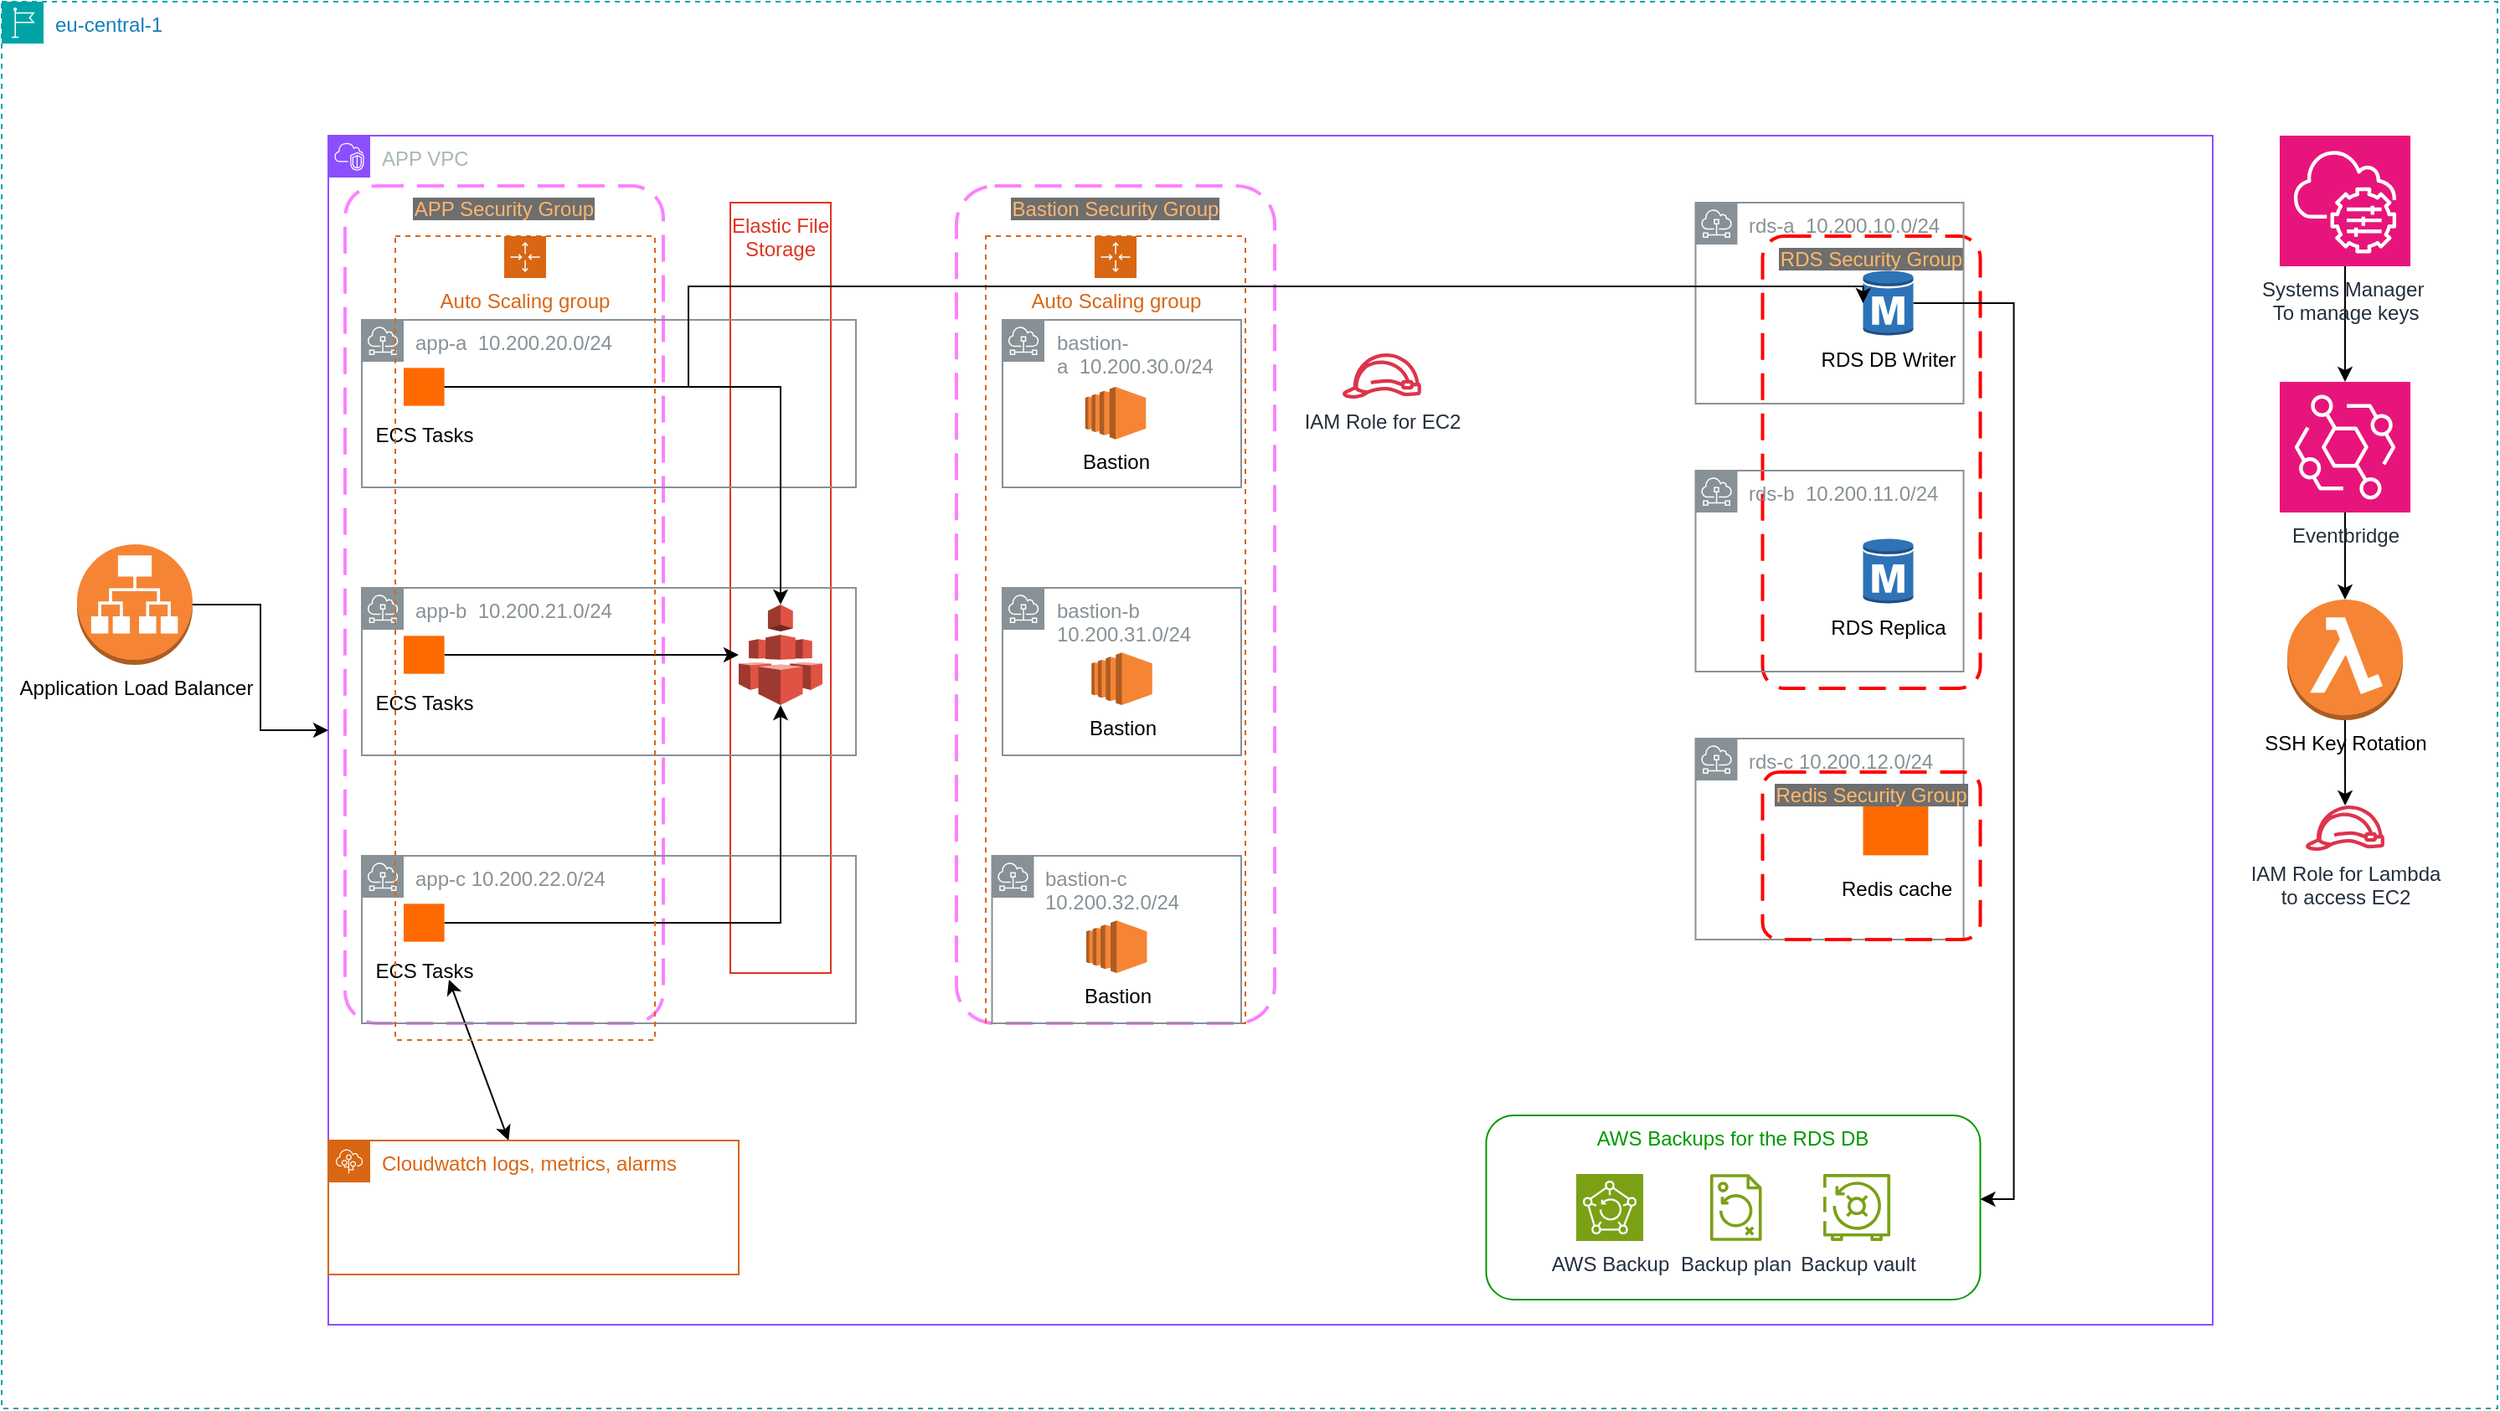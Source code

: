 <mxfile version="25.0.2">
  <diagram name="Page-1" id="fLFD-geei8xFGMf8-HyF">
    <mxGraphModel dx="1803" dy="1056" grid="1" gridSize="10" guides="1" tooltips="1" connect="1" arrows="1" fold="1" page="1" pageScale="1" pageWidth="850" pageHeight="1100" math="0" shadow="0">
      <root>
        <mxCell id="0" />
        <mxCell id="1" parent="0" />
        <mxCell id="baAT_ktDrLNEHmpY2uOX-29" value="bastion-a&amp;nbsp;&amp;nbsp;10.200.30.0/24" style="sketch=0;outlineConnect=0;gradientColor=none;html=1;whiteSpace=wrap;fontSize=12;fontStyle=0;shape=mxgraph.aws4.group;grIcon=mxgraph.aws4.group_subnet;strokeColor=#879196;fillColor=none;verticalAlign=top;align=left;spacingLeft=30;fontColor=#879196;dashed=0;" vertex="1" parent="1">
          <mxGeometry x="637.5" y="230" width="142.5" height="100" as="geometry" />
        </mxCell>
        <mxCell id="baAT_ktDrLNEHmpY2uOX-26" value="Bastion Security Group" style="rounded=1;arcSize=12;dashed=1;strokeColor=#FB82FF;fillColor=none;gradientColor=none;dashPattern=8 4;strokeWidth=2;verticalAlign=top;fontColor=#FFB570;labelBackgroundColor=#6E6E6E;" vertex="1" parent="1">
          <mxGeometry x="610" y="150" width="190" height="500" as="geometry" />
        </mxCell>
        <mxCell id="4HJ_1CUAeN2-ULVP7Vei-25" value="APP Security Group" style="rounded=1;arcSize=10;dashed=1;strokeColor=#FB82FF;fillColor=none;gradientColor=none;dashPattern=8 4;strokeWidth=2;verticalAlign=top;fontColor=#FFB570;labelBackgroundColor=#6E6E6E;" parent="1" vertex="1">
          <mxGeometry x="245" y="150" width="190" height="500" as="geometry" />
        </mxCell>
        <mxCell id="4HJ_1CUAeN2-ULVP7Vei-1" value="eu-central-1" style="points=[[0,0],[0.25,0],[0.5,0],[0.75,0],[1,0],[1,0.25],[1,0.5],[1,0.75],[1,1],[0.75,1],[0.5,1],[0.25,1],[0,1],[0,0.75],[0,0.5],[0,0.25]];outlineConnect=0;gradientColor=none;html=1;whiteSpace=wrap;fontSize=12;fontStyle=0;container=0;pointerEvents=0;collapsible=0;recursiveResize=0;shape=mxgraph.aws4.group;grIcon=mxgraph.aws4.group_region;strokeColor=#00A4A6;fillColor=none;verticalAlign=top;align=left;spacingLeft=30;fontColor=#147EBA;dashed=1;" parent="1" vertex="1">
          <mxGeometry x="40" y="40" width="1490" height="840" as="geometry" />
        </mxCell>
        <mxCell id="baAT_ktDrLNEHmpY2uOX-5" value="" style="endArrow=classic;startArrow=classic;html=1;rounded=0;" edge="1" parent="1" source="baAT_ktDrLNEHmpY2uOX-4">
          <mxGeometry width="50" height="50" relative="1" as="geometry">
            <mxPoint x="640" y="630" as="sourcePoint" />
            <mxPoint x="307" y="624" as="targetPoint" />
          </mxGeometry>
        </mxCell>
        <mxCell id="4HJ_1CUAeN2-ULVP7Vei-2" value="APP VPC" style="points=[[0,0],[0.25,0],[0.5,0],[0.75,0],[1,0],[1,0.25],[1,0.5],[1,0.75],[1,1],[0.75,1],[0.5,1],[0.25,1],[0,1],[0,0.75],[0,0.5],[0,0.25]];outlineConnect=0;gradientColor=none;html=1;whiteSpace=wrap;fontSize=12;fontStyle=0;container=0;pointerEvents=0;collapsible=0;recursiveResize=0;shape=mxgraph.aws4.group;grIcon=mxgraph.aws4.group_vpc2;strokeColor=#8C4FFF;fillColor=none;verticalAlign=top;align=left;spacingLeft=30;fontColor=#AAB7B8;dashed=0;" parent="1" vertex="1">
          <mxGeometry x="235" y="120" width="1125" height="710" as="geometry" />
        </mxCell>
        <mxCell id="baAT_ktDrLNEHmpY2uOX-7" style="edgeStyle=orthogonalEdgeStyle;rounded=0;orthogonalLoop=1;jettySize=auto;html=1;" edge="1" parent="1" source="4HJ_1CUAeN2-ULVP7Vei-33" target="4HJ_1CUAeN2-ULVP7Vei-2">
          <mxGeometry relative="1" as="geometry" />
        </mxCell>
        <mxCell id="4HJ_1CUAeN2-ULVP7Vei-33" value="Application Load Balancer" style="outlineConnect=0;dashed=0;verticalLabelPosition=bottom;verticalAlign=top;align=center;html=1;shape=mxgraph.aws3.application_load_balancer;fillColor=#F58534;gradientColor=none;" parent="1" vertex="1">
          <mxGeometry x="85" y="364" width="69" height="72" as="geometry" />
        </mxCell>
        <mxCell id="baAT_ktDrLNEHmpY2uOX-4" value="Cloudwatch logs, metrics, alarms&lt;div&gt;&lt;br&gt;&lt;/div&gt;" style="points=[[0,0],[0.25,0],[0.5,0],[0.75,0],[1,0],[1,0.25],[1,0.5],[1,0.75],[1,1],[0.75,1],[0.5,1],[0.25,1],[0,1],[0,0.75],[0,0.5],[0,0.25]];outlineConnect=0;gradientColor=none;html=1;whiteSpace=wrap;fontSize=12;fontStyle=0;container=1;pointerEvents=0;collapsible=0;recursiveResize=0;shape=mxgraph.aws4.group;grIcon=mxgraph.aws4.group_elastic_beanstalk;strokeColor=#D86613;fillColor=none;verticalAlign=top;align=left;spacingLeft=30;fontColor=#D86613;dashed=0;" vertex="1" parent="1">
          <mxGeometry x="235" y="720" width="245" height="80" as="geometry" />
        </mxCell>
        <mxCell id="baAT_ktDrLNEHmpY2uOX-6" style="edgeStyle=orthogonalEdgeStyle;rounded=0;orthogonalLoop=1;jettySize=auto;html=1;exitX=0.5;exitY=1;exitDx=0;exitDy=0;" edge="1" parent="1" source="baAT_ktDrLNEHmpY2uOX-4" target="baAT_ktDrLNEHmpY2uOX-4">
          <mxGeometry relative="1" as="geometry" />
        </mxCell>
        <mxCell id="4HJ_1CUAeN2-ULVP7Vei-18" value="Elastic File Storage" style="fillColor=none;strokeColor=#DD3522;verticalAlign=top;fontStyle=0;fontColor=#DD3522;whiteSpace=wrap;html=1;" parent="1" vertex="1">
          <mxGeometry x="475" y="160" width="60" height="460" as="geometry" />
        </mxCell>
        <mxCell id="4HJ_1CUAeN2-ULVP7Vei-9" value="app-a&amp;nbsp;&amp;nbsp;10.200.20.0/24" style="sketch=0;outlineConnect=0;gradientColor=none;html=1;whiteSpace=wrap;fontSize=12;fontStyle=0;shape=mxgraph.aws4.group;grIcon=mxgraph.aws4.group_subnet;strokeColor=#879196;fillColor=none;verticalAlign=top;align=left;spacingLeft=30;fontColor=#879196;dashed=0;" parent="1" vertex="1">
          <mxGeometry x="255" y="230" width="295" height="100" as="geometry" />
        </mxCell>
        <mxCell id="4HJ_1CUAeN2-ULVP7Vei-8" value="app-b&amp;nbsp;&amp;nbsp;10.200.21.0/24" style="sketch=0;outlineConnect=0;gradientColor=none;html=1;whiteSpace=wrap;fontSize=12;fontStyle=0;shape=mxgraph.aws4.group;grIcon=mxgraph.aws4.group_subnet;strokeColor=#879196;fillColor=none;verticalAlign=top;align=left;spacingLeft=30;fontColor=#879196;dashed=0;" parent="1" vertex="1">
          <mxGeometry x="255" y="390" width="295" height="100" as="geometry" />
        </mxCell>
        <mxCell id="4HJ_1CUAeN2-ULVP7Vei-7" value="app-c&amp;nbsp;10.200.22.0/24" style="sketch=0;outlineConnect=0;gradientColor=none;html=1;whiteSpace=wrap;fontSize=12;fontStyle=0;shape=mxgraph.aws4.group;grIcon=mxgraph.aws4.group_subnet;strokeColor=#879196;fillColor=none;verticalAlign=top;align=left;spacingLeft=30;fontColor=#879196;dashed=0;" parent="1" vertex="1">
          <mxGeometry x="255" y="550" width="295" height="100" as="geometry" />
        </mxCell>
        <mxCell id="4HJ_1CUAeN2-ULVP7Vei-17" value="" style="outlineConnect=0;dashed=0;verticalLabelPosition=bottom;verticalAlign=top;align=center;html=1;shape=mxgraph.aws3.efs;fillColor=#E05243;gradientColor=none;" parent="1" vertex="1">
          <mxGeometry x="480" y="400" width="50" height="60" as="geometry" />
        </mxCell>
        <mxCell id="4HJ_1CUAeN2-ULVP7Vei-23" style="edgeStyle=orthogonalEdgeStyle;rounded=0;orthogonalLoop=1;jettySize=auto;html=1;" parent="1" source="4HJ_1CUAeN2-ULVP7Vei-19" target="4HJ_1CUAeN2-ULVP7Vei-17" edge="1">
          <mxGeometry relative="1" as="geometry" />
        </mxCell>
        <mxCell id="4HJ_1CUAeN2-ULVP7Vei-19" value="&lt;div&gt;&lt;br&gt;&lt;/div&gt;&lt;div&gt;&lt;br&gt;&lt;/div&gt;&lt;div&gt;&lt;br&gt;&lt;/div&gt;&lt;div&gt;&lt;br&gt;&lt;/div&gt;&lt;div&gt;ECS Tasks&lt;/div&gt;" style="points=[];aspect=fixed;html=1;align=center;shadow=0;dashed=0;fillColor=#FF6A00;strokeColor=none;shape=mxgraph.alibaba_cloud.ecs_elastic_compute_service;" parent="1" vertex="1">
          <mxGeometry x="280" y="258.67" width="24.3" height="22.65" as="geometry" />
        </mxCell>
        <mxCell id="4HJ_1CUAeN2-ULVP7Vei-22" style="edgeStyle=orthogonalEdgeStyle;rounded=0;orthogonalLoop=1;jettySize=auto;html=1;" parent="1" source="4HJ_1CUAeN2-ULVP7Vei-20" target="4HJ_1CUAeN2-ULVP7Vei-17" edge="1">
          <mxGeometry relative="1" as="geometry" />
        </mxCell>
        <mxCell id="4HJ_1CUAeN2-ULVP7Vei-20" value="&lt;div&gt;&lt;br&gt;&lt;/div&gt;&lt;div&gt;&lt;br&gt;&lt;/div&gt;&lt;div&gt;&lt;br&gt;&lt;/div&gt;&lt;div&gt;&lt;br&gt;&lt;/div&gt;&lt;div&gt;ECS Tasks&lt;/div&gt;" style="points=[];aspect=fixed;html=1;align=center;shadow=0;dashed=0;fillColor=#FF6A00;strokeColor=none;shape=mxgraph.alibaba_cloud.ecs_elastic_compute_service;" parent="1" vertex="1">
          <mxGeometry x="280" y="418.67" width="24.3" height="22.65" as="geometry" />
        </mxCell>
        <mxCell id="4HJ_1CUAeN2-ULVP7Vei-24" style="edgeStyle=orthogonalEdgeStyle;rounded=0;orthogonalLoop=1;jettySize=auto;html=1;" parent="1" source="4HJ_1CUAeN2-ULVP7Vei-21" target="4HJ_1CUAeN2-ULVP7Vei-17" edge="1">
          <mxGeometry relative="1" as="geometry" />
        </mxCell>
        <mxCell id="4HJ_1CUAeN2-ULVP7Vei-21" value="&lt;div&gt;&lt;br&gt;&lt;/div&gt;&lt;div&gt;&lt;br&gt;&lt;/div&gt;&lt;div&gt;&lt;br&gt;&lt;/div&gt;&lt;div&gt;&lt;br&gt;&lt;/div&gt;&lt;div&gt;ECS Tasks&lt;/div&gt;" style="points=[];aspect=fixed;html=1;align=center;shadow=0;dashed=0;fillColor=#FF6A00;strokeColor=none;shape=mxgraph.alibaba_cloud.ecs_elastic_compute_service;" parent="1" vertex="1">
          <mxGeometry x="280" y="578.67" width="24.3" height="22.65" as="geometry" />
        </mxCell>
        <mxCell id="4HJ_1CUAeN2-ULVP7Vei-36" value="Auto Scaling group" style="points=[[0,0],[0.25,0],[0.5,0],[0.75,0],[1,0],[1,0.25],[1,0.5],[1,0.75],[1,1],[0.75,1],[0.5,1],[0.25,1],[0,1],[0,0.75],[0,0.5],[0,0.25]];outlineConnect=0;gradientColor=none;html=1;whiteSpace=wrap;fontSize=12;fontStyle=0;container=1;pointerEvents=0;collapsible=0;recursiveResize=0;shape=mxgraph.aws4.groupCenter;grIcon=mxgraph.aws4.group_auto_scaling_group;grStroke=1;strokeColor=#D86613;fillColor=none;verticalAlign=top;align=center;fontColor=#D86613;dashed=1;spacingTop=25;" parent="1" vertex="1">
          <mxGeometry x="627.5" y="180" width="155" height="470" as="geometry" />
        </mxCell>
        <mxCell id="baAT_ktDrLNEHmpY2uOX-28" value="Bastion" style="outlineConnect=0;dashed=0;verticalLabelPosition=bottom;verticalAlign=top;align=center;html=1;shape=mxgraph.aws3.ec2;fillColor=#F58534;gradientColor=none;" vertex="1" parent="4HJ_1CUAeN2-ULVP7Vei-36">
          <mxGeometry x="59.38" y="90" width="36.25" height="31.33" as="geometry" />
        </mxCell>
        <mxCell id="baAT_ktDrLNEHmpY2uOX-11" value="AWS Backups for the RDS DB" style="rounded=1;whiteSpace=wrap;html=1;verticalAlign=top;fontColor=#009900;strokeColor=#009900;" vertex="1" parent="1">
          <mxGeometry x="926.25" y="705" width="295" height="110" as="geometry" />
        </mxCell>
        <mxCell id="baAT_ktDrLNEHmpY2uOX-8" value="AWS Backup" style="sketch=0;points=[[0,0,0],[0.25,0,0],[0.5,0,0],[0.75,0,0],[1,0,0],[0,1,0],[0.25,1,0],[0.5,1,0],[0.75,1,0],[1,1,0],[0,0.25,0],[0,0.5,0],[0,0.75,0],[1,0.25,0],[1,0.5,0],[1,0.75,0]];outlineConnect=0;fontColor=#232F3E;fillColor=#7AA116;strokeColor=#ffffff;dashed=0;verticalLabelPosition=bottom;verticalAlign=top;align=center;html=1;fontSize=12;fontStyle=0;aspect=fixed;shape=mxgraph.aws4.resourceIcon;resIcon=mxgraph.aws4.backup;" vertex="1" parent="1">
          <mxGeometry x="980" y="740" width="40" height="40" as="geometry" />
        </mxCell>
        <mxCell id="baAT_ktDrLNEHmpY2uOX-9" value="Backup plan" style="sketch=0;outlineConnect=0;fontColor=#232F3E;gradientColor=none;fillColor=#7AA116;strokeColor=none;dashed=0;verticalLabelPosition=bottom;verticalAlign=top;align=center;html=1;fontSize=12;fontStyle=0;aspect=fixed;pointerEvents=1;shape=mxgraph.aws4.backup_plan;" vertex="1" parent="1">
          <mxGeometry x="1060" y="740" width="30.77" height="40" as="geometry" />
        </mxCell>
        <mxCell id="baAT_ktDrLNEHmpY2uOX-10" value="Backup vault" style="sketch=0;outlineConnect=0;fontColor=#232F3E;gradientColor=none;fillColor=#7AA116;strokeColor=none;dashed=0;verticalLabelPosition=bottom;verticalAlign=top;align=center;html=1;fontSize=12;fontStyle=0;aspect=fixed;pointerEvents=1;shape=mxgraph.aws4.backup_vault;" vertex="1" parent="1">
          <mxGeometry x="1127.5" y="740" width="40" height="40" as="geometry" />
        </mxCell>
        <mxCell id="4HJ_1CUAeN2-ULVP7Vei-27" value="RDS Security Group" style="rounded=1;arcSize=10;dashed=1;strokeColor=#ff0000;fillColor=none;gradientColor=none;dashPattern=8 4;strokeWidth=2;verticalAlign=top;fontColor=#FFB969;labelBackgroundColor=#6E6E6E;" parent="1" vertex="1">
          <mxGeometry x="1091.25" y="180" width="130" height="270" as="geometry" />
        </mxCell>
        <mxCell id="4HJ_1CUAeN2-ULVP7Vei-12" value="rds-a&amp;nbsp;&amp;nbsp;10.200.10.0/24" style="sketch=0;outlineConnect=0;gradientColor=none;html=1;whiteSpace=wrap;fontSize=12;fontStyle=0;shape=mxgraph.aws4.group;grIcon=mxgraph.aws4.group_subnet;strokeColor=#879196;fillColor=none;verticalAlign=top;align=left;spacingLeft=30;fontColor=#879196;dashed=0;" parent="1" vertex="1">
          <mxGeometry x="1051.25" y="160" width="160" height="120" as="geometry" />
        </mxCell>
        <mxCell id="4HJ_1CUAeN2-ULVP7Vei-13" value="rds-b&amp;nbsp;&amp;nbsp;10.200.11.0/24" style="sketch=0;outlineConnect=0;gradientColor=none;html=1;whiteSpace=wrap;fontSize=12;fontStyle=0;shape=mxgraph.aws4.group;grIcon=mxgraph.aws4.group_subnet;strokeColor=#879196;fillColor=none;verticalAlign=top;align=left;spacingLeft=30;fontColor=#879196;dashed=0;" parent="1" vertex="1">
          <mxGeometry x="1051.25" y="320" width="160" height="120" as="geometry" />
        </mxCell>
        <mxCell id="4HJ_1CUAeN2-ULVP7Vei-14" value="rds-c&amp;nbsp;10.200.12.0/24" style="sketch=0;outlineConnect=0;gradientColor=none;html=1;whiteSpace=wrap;fontSize=12;fontStyle=0;shape=mxgraph.aws4.group;grIcon=mxgraph.aws4.group_subnet;strokeColor=#879196;fillColor=none;verticalAlign=top;align=left;spacingLeft=30;fontColor=#879196;dashed=0;" parent="1" vertex="1">
          <mxGeometry x="1051.25" y="480" width="160" height="120" as="geometry" />
        </mxCell>
        <mxCell id="baAT_ktDrLNEHmpY2uOX-16" style="edgeStyle=orthogonalEdgeStyle;rounded=0;orthogonalLoop=1;jettySize=auto;html=1;entryX=1;entryY=0.5;entryDx=0;entryDy=0;" edge="1" parent="1" source="4HJ_1CUAeN2-ULVP7Vei-15">
          <mxGeometry relative="1" as="geometry">
            <mxPoint x="1221.25" y="755.0" as="targetPoint" />
            <Array as="points">
              <mxPoint x="1241.25" y="220" />
              <mxPoint x="1241.25" y="755" />
            </Array>
          </mxGeometry>
        </mxCell>
        <mxCell id="4HJ_1CUAeN2-ULVP7Vei-15" value="RDS DB Writer" style="outlineConnect=0;dashed=0;verticalLabelPosition=bottom;verticalAlign=top;align=center;html=1;shape=mxgraph.aws3.rds_db_instance;fillColor=#2E73B8;gradientColor=none;" parent="1" vertex="1">
          <mxGeometry x="1151.25" y="200" width="30" height="40" as="geometry" />
        </mxCell>
        <mxCell id="4HJ_1CUAeN2-ULVP7Vei-16" value="RDS Replica" style="outlineConnect=0;dashed=0;verticalLabelPosition=bottom;verticalAlign=top;align=center;html=1;shape=mxgraph.aws3.rds_db_instance;fillColor=#2E73B8;gradientColor=none;" parent="1" vertex="1">
          <mxGeometry x="1151.25" y="360" width="30" height="40" as="geometry" />
        </mxCell>
        <mxCell id="baAT_ktDrLNEHmpY2uOX-1" value="&lt;div&gt;&lt;br&gt;&lt;/div&gt;&lt;div&gt;&lt;br&gt;&lt;/div&gt;&lt;div&gt;&lt;br&gt;&lt;/div&gt;&lt;div&gt;&lt;br&gt;&lt;/div&gt;&lt;div&gt;&lt;br&gt;&lt;/div&gt;&lt;div&gt;Redis cache&lt;/div&gt;" style="points=[];aspect=fixed;html=1;align=center;shadow=0;dashed=0;fillColor=#FF6A00;strokeColor=none;shape=mxgraph.alibaba_cloud.redis_kvstore;" vertex="1" parent="1">
          <mxGeometry x="1151.25" y="519" width="38.93" height="30.7" as="geometry" />
        </mxCell>
        <mxCell id="baAT_ktDrLNEHmpY2uOX-2" value="Redis Security Group" style="rounded=1;arcSize=10;dashed=1;strokeColor=#ff0000;fillColor=none;gradientColor=none;dashPattern=8 4;strokeWidth=2;verticalAlign=top;fontColor=#FFB969;labelBackgroundColor=#6E6E6E;" vertex="1" parent="1">
          <mxGeometry x="1091.25" y="500" width="130" height="100" as="geometry" />
        </mxCell>
        <mxCell id="baAT_ktDrLNEHmpY2uOX-17" style="edgeStyle=orthogonalEdgeStyle;rounded=0;orthogonalLoop=1;jettySize=auto;html=1;entryX=0;entryY=0.5;entryDx=0;entryDy=0;entryPerimeter=0;" edge="1" parent="1" source="4HJ_1CUAeN2-ULVP7Vei-19" target="4HJ_1CUAeN2-ULVP7Vei-15">
          <mxGeometry relative="1" as="geometry">
            <Array as="points">
              <mxPoint x="450" y="270" />
              <mxPoint x="450" y="210" />
              <mxPoint x="1151" y="210" />
            </Array>
          </mxGeometry>
        </mxCell>
        <mxCell id="baAT_ktDrLNEHmpY2uOX-22" style="edgeStyle=orthogonalEdgeStyle;rounded=0;orthogonalLoop=1;jettySize=auto;html=1;" edge="1" parent="1" source="baAT_ktDrLNEHmpY2uOX-18" target="baAT_ktDrLNEHmpY2uOX-21">
          <mxGeometry relative="1" as="geometry" />
        </mxCell>
        <mxCell id="baAT_ktDrLNEHmpY2uOX-18" value="Systems Manager&amp;nbsp;&lt;br&gt;To manage keys" style="sketch=0;points=[[0,0,0],[0.25,0,0],[0.5,0,0],[0.75,0,0],[1,0,0],[0,1,0],[0.25,1,0],[0.5,1,0],[0.75,1,0],[1,1,0],[0,0.25,0],[0,0.5,0],[0,0.75,0],[1,0.25,0],[1,0.5,0],[1,0.75,0]];points=[[0,0,0],[0.25,0,0],[0.5,0,0],[0.75,0,0],[1,0,0],[0,1,0],[0.25,1,0],[0.5,1,0],[0.75,1,0],[1,1,0],[0,0.25,0],[0,0.5,0],[0,0.75,0],[1,0.25,0],[1,0.5,0],[1,0.75,0]];outlineConnect=0;fontColor=#232F3E;fillColor=#E7157B;strokeColor=#ffffff;dashed=0;verticalLabelPosition=bottom;verticalAlign=top;align=center;html=1;fontSize=12;fontStyle=0;aspect=fixed;shape=mxgraph.aws4.resourceIcon;resIcon=mxgraph.aws4.systems_manager;" vertex="1" parent="1">
          <mxGeometry x="1400" y="120" width="78" height="78" as="geometry" />
        </mxCell>
        <mxCell id="baAT_ktDrLNEHmpY2uOX-25" style="edgeStyle=orthogonalEdgeStyle;rounded=0;orthogonalLoop=1;jettySize=auto;html=1;" edge="1" parent="1" source="baAT_ktDrLNEHmpY2uOX-19" target="baAT_ktDrLNEHmpY2uOX-24">
          <mxGeometry relative="1" as="geometry" />
        </mxCell>
        <mxCell id="baAT_ktDrLNEHmpY2uOX-19" value="SSH Key Rotation" style="outlineConnect=0;dashed=0;verticalLabelPosition=bottom;verticalAlign=top;align=center;html=1;shape=mxgraph.aws3.lambda_function;fillColor=#F58534;gradientColor=none;" vertex="1" parent="1">
          <mxGeometry x="1404.5" y="397" width="69" height="72" as="geometry" />
        </mxCell>
        <mxCell id="baAT_ktDrLNEHmpY2uOX-23" style="edgeStyle=orthogonalEdgeStyle;rounded=0;orthogonalLoop=1;jettySize=auto;html=1;" edge="1" parent="1" source="baAT_ktDrLNEHmpY2uOX-21" target="baAT_ktDrLNEHmpY2uOX-19">
          <mxGeometry relative="1" as="geometry" />
        </mxCell>
        <mxCell id="baAT_ktDrLNEHmpY2uOX-21" value="Eventbridge" style="sketch=0;points=[[0,0,0],[0.25,0,0],[0.5,0,0],[0.75,0,0],[1,0,0],[0,1,0],[0.25,1,0],[0.5,1,0],[0.75,1,0],[1,1,0],[0,0.25,0],[0,0.5,0],[0,0.75,0],[1,0.25,0],[1,0.5,0],[1,0.75,0]];outlineConnect=0;fontColor=#232F3E;fillColor=#E7157B;strokeColor=#ffffff;dashed=0;verticalLabelPosition=bottom;verticalAlign=top;align=center;html=1;fontSize=12;fontStyle=0;aspect=fixed;shape=mxgraph.aws4.resourceIcon;resIcon=mxgraph.aws4.eventbridge;" vertex="1" parent="1">
          <mxGeometry x="1400" y="267" width="78" height="78" as="geometry" />
        </mxCell>
        <mxCell id="baAT_ktDrLNEHmpY2uOX-24" value="IAM Role for Lambda &lt;br&gt;to access EC2" style="sketch=0;outlineConnect=0;fontColor=#232F3E;gradientColor=none;fillColor=#DD344C;strokeColor=none;dashed=0;verticalLabelPosition=bottom;verticalAlign=top;align=center;html=1;fontSize=12;fontStyle=0;aspect=fixed;pointerEvents=1;shape=mxgraph.aws4.role;" vertex="1" parent="1">
          <mxGeometry x="1415.07" y="520" width="47.86" height="27" as="geometry" />
        </mxCell>
        <mxCell id="baAT_ktDrLNEHmpY2uOX-27" value="Auto Scaling group" style="points=[[0,0],[0.25,0],[0.5,0],[0.75,0],[1,0],[1,0.25],[1,0.5],[1,0.75],[1,1],[0.75,1],[0.5,1],[0.25,1],[0,1],[0,0.75],[0,0.5],[0,0.25]];outlineConnect=0;gradientColor=none;html=1;whiteSpace=wrap;fontSize=12;fontStyle=0;container=1;pointerEvents=0;collapsible=0;recursiveResize=0;shape=mxgraph.aws4.groupCenter;grIcon=mxgraph.aws4.group_auto_scaling_group;grStroke=1;strokeColor=#D86613;fillColor=none;verticalAlign=top;align=center;fontColor=#D86613;dashed=1;spacingTop=25;" vertex="1" parent="1">
          <mxGeometry x="275" y="180" width="155" height="480" as="geometry" />
        </mxCell>
        <mxCell id="baAT_ktDrLNEHmpY2uOX-30" value="bastion-b&amp;nbsp; 10.200.31.0/24" style="sketch=0;outlineConnect=0;gradientColor=none;html=1;whiteSpace=wrap;fontSize=12;fontStyle=0;shape=mxgraph.aws4.group;grIcon=mxgraph.aws4.group_subnet;strokeColor=#879196;fillColor=none;verticalAlign=top;align=left;spacingLeft=30;fontColor=#879196;dashed=0;" vertex="1" parent="1">
          <mxGeometry x="637.5" y="390" width="142.5" height="100" as="geometry" />
        </mxCell>
        <mxCell id="baAT_ktDrLNEHmpY2uOX-32" value="bastion-c&amp;nbsp; 10.200.32.0/24" style="sketch=0;outlineConnect=0;gradientColor=none;html=1;whiteSpace=wrap;fontSize=12;fontStyle=0;shape=mxgraph.aws4.group;grIcon=mxgraph.aws4.group_subnet;strokeColor=#879196;fillColor=none;verticalAlign=top;align=left;spacingLeft=30;fontColor=#879196;dashed=0;" vertex="1" parent="1">
          <mxGeometry x="631.25" y="550" width="148.75" height="100" as="geometry" />
        </mxCell>
        <mxCell id="baAT_ktDrLNEHmpY2uOX-34" value="Bastion" style="outlineConnect=0;dashed=0;verticalLabelPosition=bottom;verticalAlign=top;align=center;html=1;shape=mxgraph.aws3.ec2;fillColor=#F58534;gradientColor=none;" vertex="1" parent="1">
          <mxGeometry x="690.62" y="428.67" width="36.25" height="31.33" as="geometry" />
        </mxCell>
        <mxCell id="baAT_ktDrLNEHmpY2uOX-35" value="Bastion" style="outlineConnect=0;dashed=0;verticalLabelPosition=bottom;verticalAlign=top;align=center;html=1;shape=mxgraph.aws3.ec2;fillColor=#F58534;gradientColor=none;" vertex="1" parent="1">
          <mxGeometry x="687.5" y="588.67" width="36.25" height="31.33" as="geometry" />
        </mxCell>
        <mxCell id="baAT_ktDrLNEHmpY2uOX-36" value="IAM Role for EC2" style="sketch=0;outlineConnect=0;fontColor=#232F3E;gradientColor=none;fillColor=#DD344C;strokeColor=none;dashed=0;verticalLabelPosition=bottom;verticalAlign=top;align=center;html=1;fontSize=12;fontStyle=0;aspect=fixed;pointerEvents=1;shape=mxgraph.aws4.role;" vertex="1" parent="1">
          <mxGeometry x="840.0" y="250" width="47.86" height="27" as="geometry" />
        </mxCell>
      </root>
    </mxGraphModel>
  </diagram>
</mxfile>
